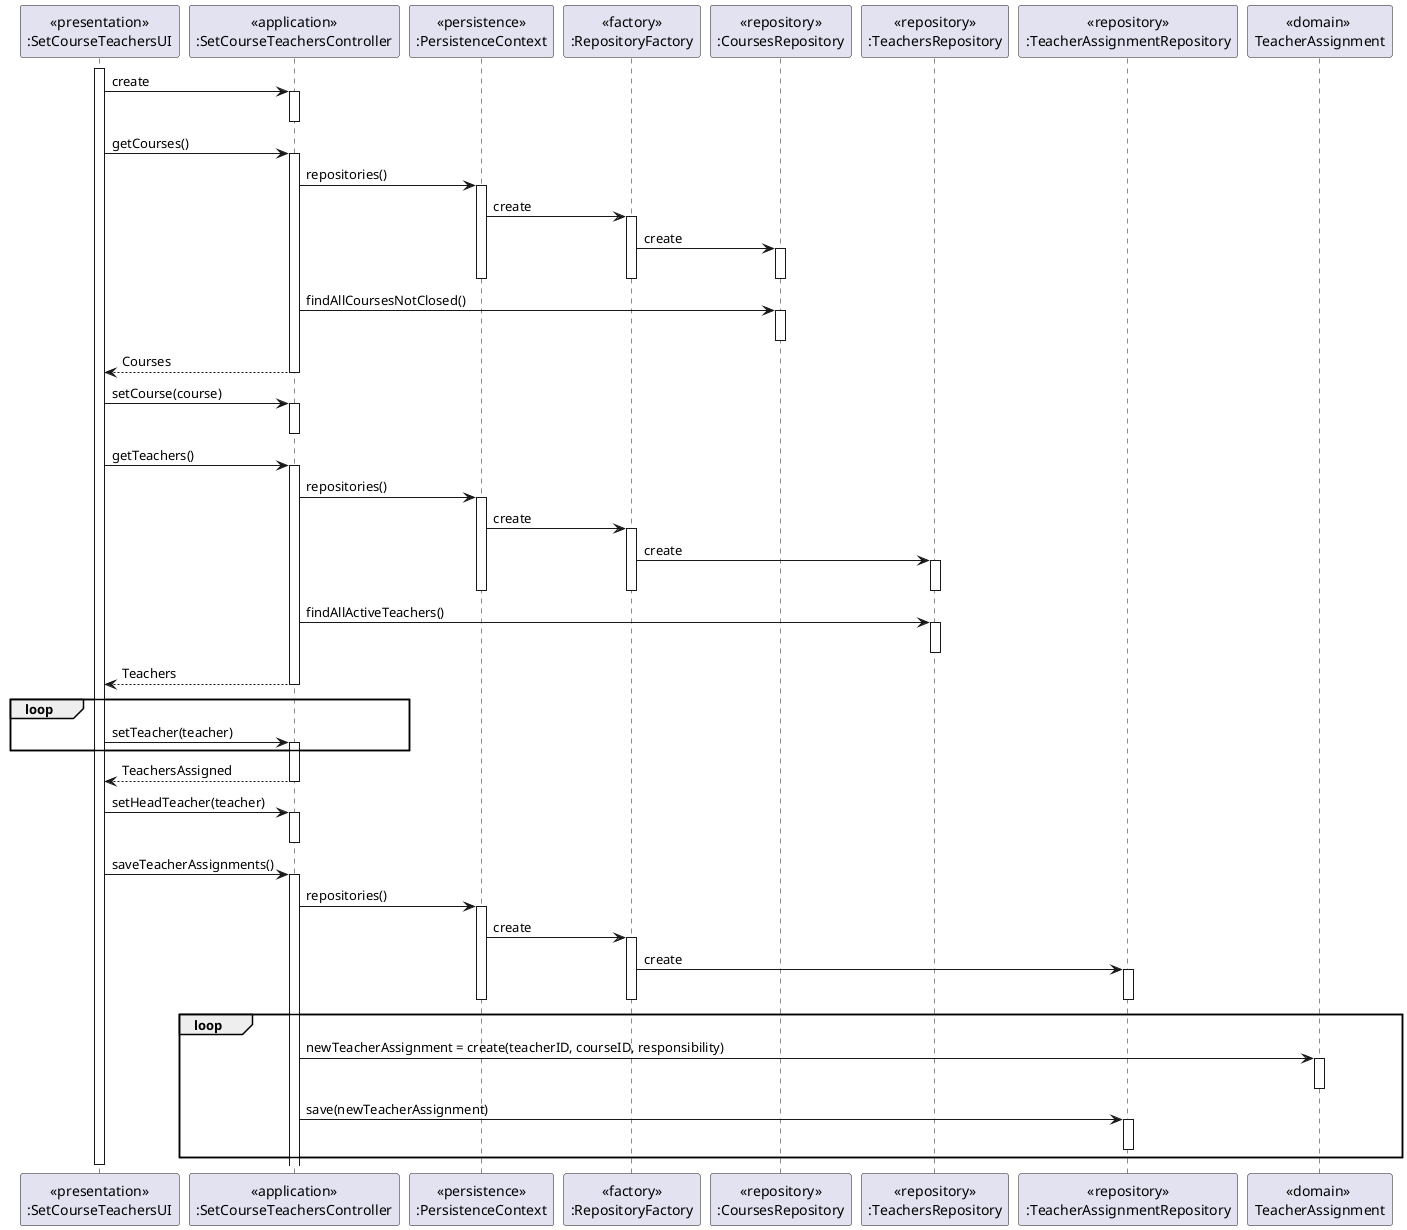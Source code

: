 @startuml

participant "<<presentation>>\n:SetCourseTeachersUI" as ui
participant "<<application>>\n:SetCourseTeachersController" as ctrl
participant "<<persistence>>\n:PersistenceContext" as pc
participant "<<factory>>\n:RepositoryFactory" as rf
participant "<<repository>>\n:CoursesRepository" as repoC
participant "<<repository>>\n:TeachersRepository" as repoT
participant "<<repository>>\n:TeacherAssignmentRepository" as repo
participant "<<domain>> \nTeacherAssignment" as ta
activate ui
ui->ctrl:create
activate ctrl
deactivate ctrl

ui->ctrl:getCourses()
activate ctrl
ctrl->pc:repositories()
activate pc
pc->rf:create
activate rf
rf->repoC:create
activate repoC
deactivate repoC
deactivate rf
deactivate pc

ctrl->repoC:findAllCoursesNotClosed()
activate repoC
deactivate repoC
ctrl-->ui:Courses
deactivate ctrl
ui->ctrl:setCourse(course)
activate ctrl
deactivate ctrl


ui->ctrl:getTeachers()
activate ctrl
ctrl->pc:repositories()
activate pc
pc->rf:create
activate rf
rf->repoT:create
activate repoT
deactivate repoT
deactivate rf
deactivate pc

ctrl->repoT:findAllActiveTeachers()
activate repoT
deactivate repoT
ctrl-->ui:Teachers
deactivate ctrl



loop
ui->ctrl:setTeacher(teacher)
activate ctrl
end loop

ctrl-->ui:TeachersAssigned
deactivate ctrl

ui->ctrl:setHeadTeacher(teacher)
activate ctrl
deactivate ctrl



ui->ctrl:saveTeacherAssignments()
activate ctrl

ctrl->pc:repositories()
activate pc
pc->rf:create
activate rf
rf->repo:create
activate repo
deactivate repo
deactivate rf
deactivate pc

loop
ctrl -> ta: newTeacherAssignment = create(teacherID, courseID, responsibility)
activate ta
deactivate ta
ctrl->repo:save(newTeacherAssignment)
activate repo
deactivate repo
end loop
deactivate ui
@enduml

